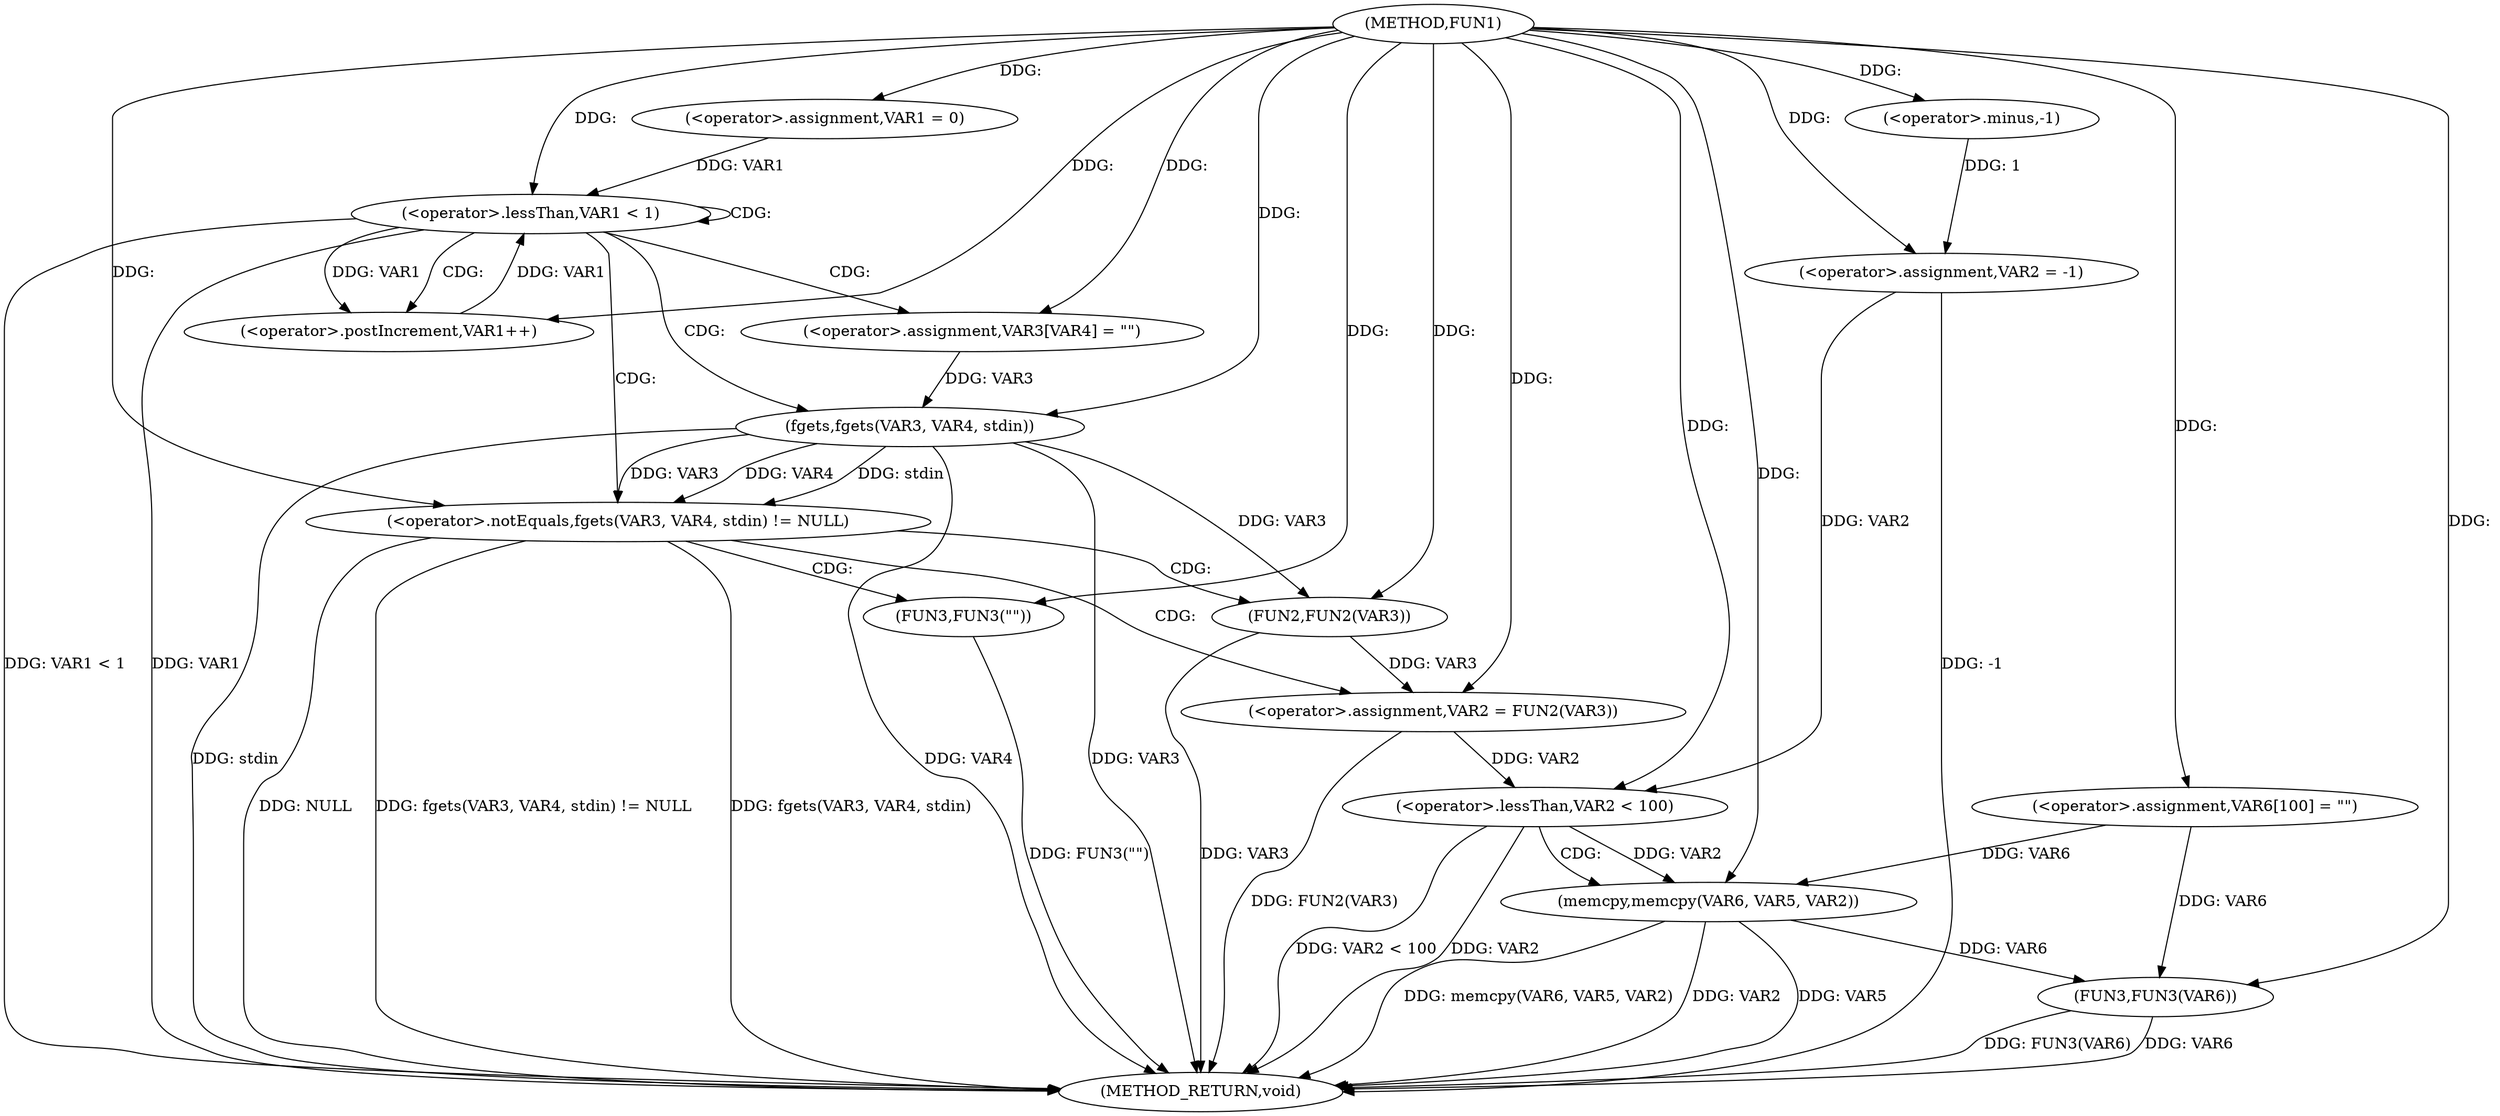 digraph FUN1 {  
"1000100" [label = "(METHOD,FUN1)" ]
"1000156" [label = "(METHOD_RETURN,void)" ]
"1000104" [label = "(<operator>.assignment,VAR2 = -1)" ]
"1000106" [label = "(<operator>.minus,-1)" ]
"1000109" [label = "(<operator>.assignment,VAR1 = 0)" ]
"1000112" [label = "(<operator>.lessThan,VAR1 < 1)" ]
"1000115" [label = "(<operator>.postIncrement,VAR1++)" ]
"1000120" [label = "(<operator>.assignment,VAR3[VAR4] = \"\")" ]
"1000124" [label = "(<operator>.notEquals,fgets(VAR3, VAR4, stdin) != NULL)" ]
"1000125" [label = "(fgets,fgets(VAR3, VAR4, stdin))" ]
"1000131" [label = "(<operator>.assignment,VAR2 = FUN2(VAR3))" ]
"1000133" [label = "(FUN2,FUN2(VAR3))" ]
"1000137" [label = "(FUN3,FUN3(\"\"))" ]
"1000142" [label = "(<operator>.assignment,VAR6[100] = \"\")" ]
"1000146" [label = "(<operator>.lessThan,VAR2 < 100)" ]
"1000150" [label = "(memcpy,memcpy(VAR6, VAR5, VAR2))" ]
"1000154" [label = "(FUN3,FUN3(VAR6))" ]
  "1000125" -> "1000156"  [ label = "DDG: VAR3"] 
  "1000124" -> "1000156"  [ label = "DDG: fgets(VAR3, VAR4, stdin)"] 
  "1000150" -> "1000156"  [ label = "DDG: VAR5"] 
  "1000154" -> "1000156"  [ label = "DDG: FUN3(VAR6)"] 
  "1000150" -> "1000156"  [ label = "DDG: memcpy(VAR6, VAR5, VAR2)"] 
  "1000125" -> "1000156"  [ label = "DDG: stdin"] 
  "1000146" -> "1000156"  [ label = "DDG: VAR2 < 100"] 
  "1000146" -> "1000156"  [ label = "DDG: VAR2"] 
  "1000124" -> "1000156"  [ label = "DDG: NULL"] 
  "1000154" -> "1000156"  [ label = "DDG: VAR6"] 
  "1000133" -> "1000156"  [ label = "DDG: VAR3"] 
  "1000125" -> "1000156"  [ label = "DDG: VAR4"] 
  "1000150" -> "1000156"  [ label = "DDG: VAR2"] 
  "1000131" -> "1000156"  [ label = "DDG: FUN2(VAR3)"] 
  "1000112" -> "1000156"  [ label = "DDG: VAR1 < 1"] 
  "1000112" -> "1000156"  [ label = "DDG: VAR1"] 
  "1000137" -> "1000156"  [ label = "DDG: FUN3(\"\")"] 
  "1000104" -> "1000156"  [ label = "DDG: -1"] 
  "1000124" -> "1000156"  [ label = "DDG: fgets(VAR3, VAR4, stdin) != NULL"] 
  "1000106" -> "1000104"  [ label = "DDG: 1"] 
  "1000100" -> "1000104"  [ label = "DDG: "] 
  "1000100" -> "1000106"  [ label = "DDG: "] 
  "1000100" -> "1000109"  [ label = "DDG: "] 
  "1000109" -> "1000112"  [ label = "DDG: VAR1"] 
  "1000115" -> "1000112"  [ label = "DDG: VAR1"] 
  "1000100" -> "1000112"  [ label = "DDG: "] 
  "1000112" -> "1000115"  [ label = "DDG: VAR1"] 
  "1000100" -> "1000115"  [ label = "DDG: "] 
  "1000100" -> "1000120"  [ label = "DDG: "] 
  "1000125" -> "1000124"  [ label = "DDG: VAR3"] 
  "1000125" -> "1000124"  [ label = "DDG: VAR4"] 
  "1000125" -> "1000124"  [ label = "DDG: stdin"] 
  "1000120" -> "1000125"  [ label = "DDG: VAR3"] 
  "1000100" -> "1000125"  [ label = "DDG: "] 
  "1000100" -> "1000124"  [ label = "DDG: "] 
  "1000133" -> "1000131"  [ label = "DDG: VAR3"] 
  "1000100" -> "1000131"  [ label = "DDG: "] 
  "1000125" -> "1000133"  [ label = "DDG: VAR3"] 
  "1000100" -> "1000133"  [ label = "DDG: "] 
  "1000100" -> "1000137"  [ label = "DDG: "] 
  "1000100" -> "1000142"  [ label = "DDG: "] 
  "1000104" -> "1000146"  [ label = "DDG: VAR2"] 
  "1000131" -> "1000146"  [ label = "DDG: VAR2"] 
  "1000100" -> "1000146"  [ label = "DDG: "] 
  "1000142" -> "1000150"  [ label = "DDG: VAR6"] 
  "1000100" -> "1000150"  [ label = "DDG: "] 
  "1000146" -> "1000150"  [ label = "DDG: VAR2"] 
  "1000150" -> "1000154"  [ label = "DDG: VAR6"] 
  "1000142" -> "1000154"  [ label = "DDG: VAR6"] 
  "1000100" -> "1000154"  [ label = "DDG: "] 
  "1000112" -> "1000112"  [ label = "CDG: "] 
  "1000112" -> "1000125"  [ label = "CDG: "] 
  "1000112" -> "1000120"  [ label = "CDG: "] 
  "1000112" -> "1000124"  [ label = "CDG: "] 
  "1000112" -> "1000115"  [ label = "CDG: "] 
  "1000124" -> "1000131"  [ label = "CDG: "] 
  "1000124" -> "1000137"  [ label = "CDG: "] 
  "1000124" -> "1000133"  [ label = "CDG: "] 
  "1000146" -> "1000150"  [ label = "CDG: "] 
}
